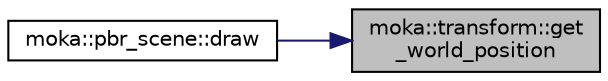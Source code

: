 digraph "moka::transform::get_world_position"
{
 // LATEX_PDF_SIZE
  edge [fontname="Helvetica",fontsize="10",labelfontname="Helvetica",labelfontsize="10"];
  node [fontname="Helvetica",fontsize="10",shape=record];
  rankdir="RL";
  Node25 [label="moka::transform::get\l_world_position",height=0.2,width=0.4,color="black", fillcolor="grey75", style="filled", fontcolor="black",tooltip="Get the transform's world position."];
  Node25 -> Node26 [dir="back",color="midnightblue",fontsize="10",style="solid",fontname="Helvetica"];
  Node26 [label="moka::pbr_scene::draw",height=0.2,width=0.4,color="black", fillcolor="white", style="filled",URL="$classmoka_1_1pbr__scene.html#a520722e6fd897bd9d35cd5c1b6eb14b6",tooltip="Draw the scene."];
}
